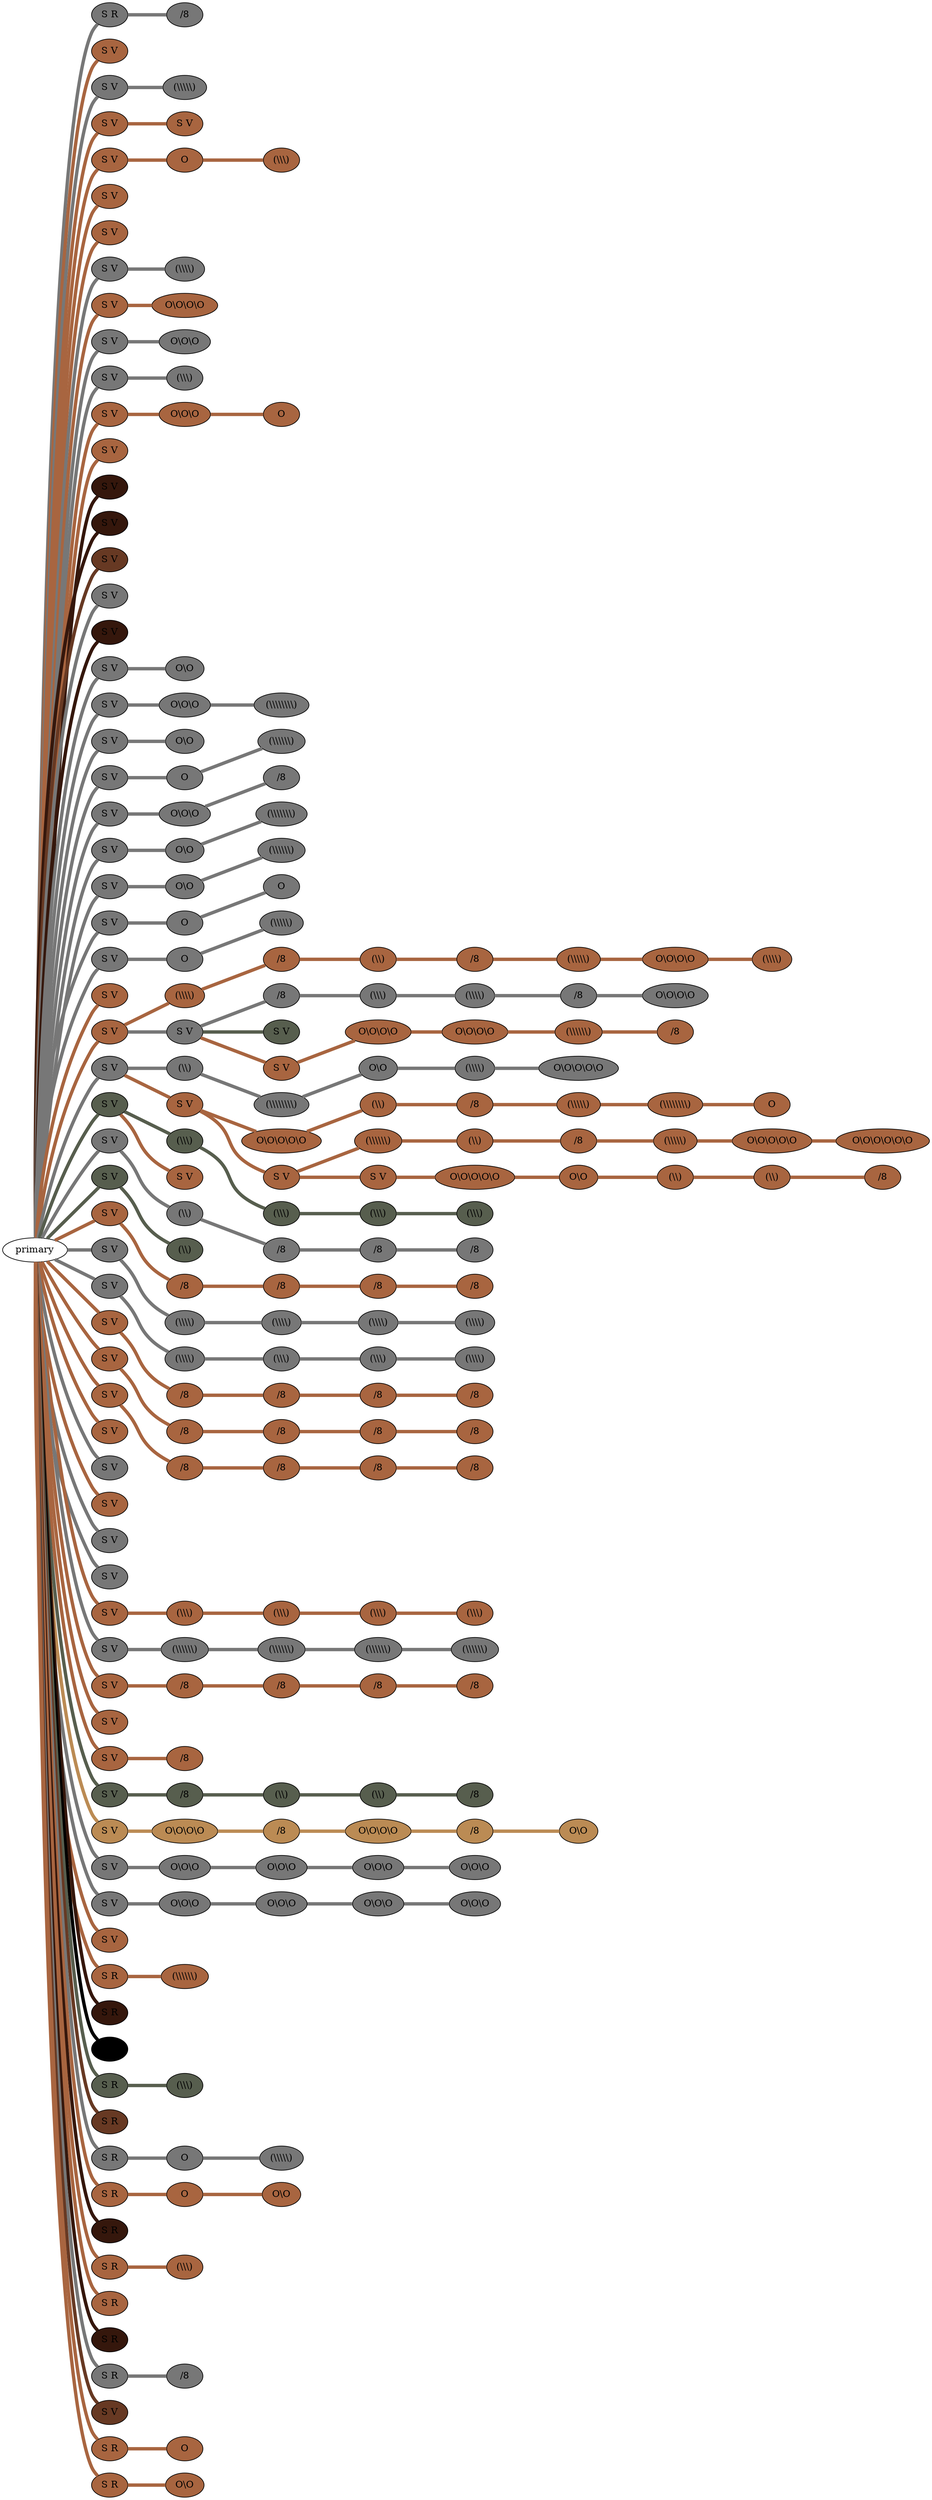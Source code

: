 graph {
 graph [rankdir=LR]
"1" [qtype="pendant_node", pendant_colors="#777777", pendant_ply="S", pendant_attach="R", pendant_length="35", label="S R", style=filled, fillcolor="#777777"]
"primary" -- "1" [qtype="pendant_link",penwidth=5,color="#777777"]
"1:0" [qtype="knot_node", knot_value="1", knot_type="E", knot_position="14.5", knot_spin="S", label="/8", style=filled, fillcolor="#777777"]
"1" -- "1:0" [qtype="knot_link",penwidth=5,color="#777777"]
"2" [qtype="pendant_node", pendant_colors="#A86540", pendant_ply="S", pendant_attach="V", pendant_length="5", label="S V", style=filled, fillcolor="#A86540"]
"primary" -- "2" [qtype="pendant_link",penwidth=5,color="#A86540"]
"3" [qtype="pendant_node", pendant_colors="#777777", pendant_ply="S", pendant_attach="V", pendant_length="34", label="S V", style=filled, fillcolor="#777777"]
"primary" -- "3" [qtype="pendant_link",penwidth=5,color="#777777"]
"3:0" [qtype="knot_node", knot_value="5", knot_type="L", knot_position="16.0", knot_spin="Z", label="(\\\\\\\\\\)", style=filled, fillcolor="#777777"]
"3" -- "3:0" [qtype="knot_link",penwidth=5,color="#777777"]
"4" [qtype="pendant_node", pendant_colors="#A86540", pendant_ply="S", pendant_attach="V", pendant_length="5", label="S V", style=filled, fillcolor="#A86540"]
"primary" -- "4" [qtype="pendant_link",penwidth=5,color="#A86540"]
"4s1" [qtype="pendant_node", pendant_colors="#A86540", pendant_ply="S", pendant_attach="V", pendant_length="6", label="S V", style=filled, fillcolor="#A86540"]
"4" -- "4s1" [qtype="pendant_link",penwidth=5,color="#A86540"]
"5" [qtype="pendant_node", pendant_colors="#A86540", pendant_ply="S", pendant_attach="V", pendant_length="37", label="S V", style=filled, fillcolor="#A86540"]
"primary" -- "5" [qtype="pendant_link",penwidth=5,color="#A86540"]
"5:0" [qtype="knot_node", knot_value="1", knot_type="S", knot_position="6.0", knot_spin="Z", label="O", style=filled, fillcolor="#A86540"]
"5" -- "5:0" [qtype="knot_link",penwidth=5,color="#A86540"]
"5:1" [qtype="knot_node", knot_value="3", knot_type="L", knot_position="15.0", knot_spin="Z", label="(\\\\\\)", style=filled, fillcolor="#A86540"]
"5:0" -- "5:1" [qtype="knot_link",penwidth=5,color="#A86540"]
"6" [qtype="pendant_node", pendant_colors="#A86540", pendant_ply="S", pendant_attach="V", pendant_length="2", label="S V", style=filled, fillcolor="#A86540"]
"primary" -- "6" [qtype="pendant_link",penwidth=5,color="#A86540"]
"7" [qtype="pendant_node", pendant_colors="#A86540", pendant_ply="S", pendant_attach="V", pendant_length="14", label="S V", style=filled, fillcolor="#A86540"]
"primary" -- "7" [qtype="pendant_link",penwidth=5,color="#A86540"]
"8" [qtype="pendant_node", pendant_colors="#777777", pendant_ply="S", pendant_attach="V", pendant_length="27", label="S V", style=filled, fillcolor="#777777"]
"primary" -- "8" [qtype="pendant_link",penwidth=5,color="#777777"]
"8:0" [qtype="knot_node", knot_value="4", knot_type="L", knot_position="14.5", knot_spin="Z", label="(\\\\\\\\)", style=filled, fillcolor="#777777"]
"8" -- "8:0" [qtype="knot_link",penwidth=5,color="#777777"]
"9" [qtype="pendant_node", pendant_colors="#A86540", pendant_ply="S", pendant_attach="V", pendant_length="25", label="S V", style=filled, fillcolor="#A86540"]
"primary" -- "9" [qtype="pendant_link",penwidth=5,color="#A86540"]
"9:0" [qtype="knot_node", knot_value="4", knot_type="S", knot_position="6.0", knot_spin="Z", label="O\\O\\O\\O", style=filled, fillcolor="#A86540"]
"9" -- "9:0" [qtype="knot_link",penwidth=5,color="#A86540"]
"10" [qtype="pendant_node", pendant_colors="#777777", pendant_ply="S", pendant_attach="V", pendant_length="27", label="S V", style=filled, fillcolor="#777777"]
"primary" -- "10" [qtype="pendant_link",penwidth=5,color="#777777"]
"10:0" [qtype="knot_node", knot_value="3", knot_type="S", knot_position="5.0", knot_spin="Z", label="O\\O\\O", style=filled, fillcolor="#777777"]
"10" -- "10:0" [qtype="knot_link",penwidth=5,color="#777777"]
"11" [qtype="pendant_node", pendant_colors="#777777", pendant_ply="S", pendant_attach="V", pendant_length="21", label="S V", style=filled, fillcolor="#777777"]
"primary" -- "11" [qtype="pendant_link",penwidth=5,color="#777777"]
"11:0" [qtype="knot_node", knot_value="3", knot_type="L", knot_position="14.0", knot_spin="Z", label="(\\\\\\)", style=filled, fillcolor="#777777"]
"11" -- "11:0" [qtype="knot_link",penwidth=5,color="#777777"]
"12" [qtype="pendant_node", pendant_colors="#A86540", pendant_ply="S", pendant_attach="V", pendant_length="20", label="S V", style=filled, fillcolor="#A86540"]
"primary" -- "12" [qtype="pendant_link",penwidth=5,color="#A86540"]
"12:0" [qtype="knot_node", knot_value="3", knot_type="S", knot_position="1.5", knot_spin="Z", label="O\\O\\O", style=filled, fillcolor="#A86540"]
"12" -- "12:0" [qtype="knot_link",penwidth=5,color="#A86540"]
"12:1" [qtype="knot_node", knot_value="1", knot_type="S", knot_position="5.5", knot_spin="Z", label="O", style=filled, fillcolor="#A86540"]
"12:0" -- "12:1" [qtype="knot_link",penwidth=5,color="#A86540"]
"13" [qtype="pendant_node", pendant_colors="#A86540", pendant_ply="S", pendant_attach="V", pendant_length="4", label="S V", style=filled, fillcolor="#A86540"]
"primary" -- "13" [qtype="pendant_link",penwidth=5,color="#A86540"]
"14" [qtype="pendant_node", pendant_colors="#35170C", pendant_ply="S", pendant_attach="V", pendant_length="0", label="S V", style=filled, fillcolor="#35170C"]
"primary" -- "14" [qtype="pendant_link",penwidth=5,color="#35170C"]
"15" [qtype="pendant_node", pendant_colors="#35170C", pendant_ply="S", pendant_attach="V", pendant_length="0", label="S V", style=filled, fillcolor="#35170C"]
"primary" -- "15" [qtype="pendant_link",penwidth=5,color="#35170C"]
"16" [qtype="pendant_node", pendant_colors="#673923", pendant_ply="S", pendant_attach="V", pendant_length="0", label="S V", style=filled, fillcolor="#673923"]
"primary" -- "16" [qtype="pendant_link",penwidth=5,color="#673923"]
"17" [qtype="pendant_node", pendant_colors="#777777", pendant_ply="S", pendant_attach="V", pendant_length="19", label="S V", style=filled, fillcolor="#777777"]
"primary" -- "17" [qtype="pendant_link",penwidth=5,color="#777777"]
"18" [qtype="pendant_node", pendant_colors="#35170C", pendant_ply="S", pendant_attach="V", pendant_length="0", label="S V", style=filled, fillcolor="#35170C"]
"primary" -- "18" [qtype="pendant_link",penwidth=5,color="#35170C"]
"19" [qtype="pendant_node", pendant_colors="#777777", pendant_ply="S", pendant_attach="V", pendant_length="15", label="S V", style=filled, fillcolor="#777777"]
"primary" -- "19" [qtype="pendant_link",penwidth=5,color="#777777"]
"19:0" [qtype="knot_node", knot_value="2", knot_type="S", knot_position="5.0", knot_spin="Z", label="O\\O", style=filled, fillcolor="#777777"]
"19" -- "19:0" [qtype="knot_link",penwidth=5,color="#777777"]
"20" [qtype="pendant_node", pendant_colors="#777777", pendant_ply="S", pendant_attach="V", pendant_length="34", label="S V", style=filled, fillcolor="#777777"]
"primary" -- "20" [qtype="pendant_link",penwidth=5,color="#777777"]
"20:0" [qtype="knot_node", knot_value="3", knot_type="S", knot_position="10.5", knot_spin="Z", label="O\\O\\O", style=filled, fillcolor="#777777"]
"20" -- "20:0" [qtype="knot_link",penwidth=5,color="#777777"]
"20:1" [qtype="knot_node", knot_value="8", knot_type="L", knot_position="24.5", knot_spin="Z", label="(\\\\\\\\\\\\\\\\)", style=filled, fillcolor="#777777"]
"20:0" -- "20:1" [qtype="knot_link",penwidth=5,color="#777777"]
"21" [qtype="pendant_node", pendant_colors="#777777", pendant_ply="S", pendant_attach="V", pendant_length="39", label="S V", style=filled, fillcolor="#777777"]
"primary" -- "21" [qtype="pendant_link",penwidth=5,color="#777777"]
"21:0" [qtype="knot_node", knot_value="2", knot_type="S", knot_position="11.0", knot_spin="Z", label="O\\O", style=filled, fillcolor="#777777"]
"21" -- "21:0" [qtype="knot_link",penwidth=5,color="#777777"]
"22" [qtype="pendant_node", pendant_colors="#777777", pendant_ply="S", pendant_attach="V", pendant_length="40", label="S V", style=filled, fillcolor="#777777"]
"primary" -- "22" [qtype="pendant_link",penwidth=5,color="#777777"]
"22:0" [qtype="knot_node", knot_value="1", knot_type="S", knot_position="11.0", knot_spin="Z", label="O", style=filled, fillcolor="#777777"]
"22" -- "22:0" [qtype="knot_link",penwidth=5,color="#777777"]
"22:1" [qtype="knot_node", knot_value="6", knot_type="L", knot_position="24.0", knot_spin="Z", label="(\\\\\\\\\\\\)", style=filled, fillcolor="#777777"]
"22:0" -- "22:1" [qtype="knot_link",penwidth=5,color="#777777"]
"23" [qtype="pendant_node", pendant_colors="#777777", pendant_ply="S", pendant_attach="V", pendant_length="37", label="S V", style=filled, fillcolor="#777777"]
"primary" -- "23" [qtype="pendant_link",penwidth=5,color="#777777"]
"23:0" [qtype="knot_node", knot_value="3", knot_type="S", knot_position="10.5", knot_spin="Z", label="O\\O\\O", style=filled, fillcolor="#777777"]
"23" -- "23:0" [qtype="knot_link",penwidth=5,color="#777777"]
"23:1" [qtype="knot_node", knot_value="1", knot_type="E", knot_position="22.0", knot_spin="S", label="/8", style=filled, fillcolor="#777777"]
"23:0" -- "23:1" [qtype="knot_link",penwidth=5,color="#777777"]
"24" [qtype="pendant_node", pendant_colors="#777777", pendant_ply="S", pendant_attach="V", pendant_length="29", label="S V", style=filled, fillcolor="#777777"]
"primary" -- "24" [qtype="pendant_link",penwidth=5,color="#777777"]
"24:0" [qtype="knot_node", knot_value="2", knot_type="S", knot_position="10.0", knot_spin="Z", label="O\\O", style=filled, fillcolor="#777777"]
"24" -- "24:0" [qtype="knot_link",penwidth=5,color="#777777"]
"24:1" [qtype="knot_node", knot_value="7", knot_type="L", knot_position="21.0", knot_spin="Z", label="(\\\\\\\\\\\\\\)", style=filled, fillcolor="#777777"]
"24:0" -- "24:1" [qtype="knot_link",penwidth=5,color="#777777"]
"25" [qtype="pendant_node", pendant_colors="#777777", pendant_ply="S", pendant_attach="V", pendant_length="37", label="S V", style=filled, fillcolor="#777777"]
"primary" -- "25" [qtype="pendant_link",penwidth=5,color="#777777"]
"25:0" [qtype="knot_node", knot_value="2", knot_type="S", knot_position="9.5", knot_spin="Z", label="O\\O", style=filled, fillcolor="#777777"]
"25" -- "25:0" [qtype="knot_link",penwidth=5,color="#777777"]
"25:1" [qtype="knot_node", knot_value="6", knot_type="L", knot_position="20.5", knot_spin="Z", label="(\\\\\\\\\\\\)", style=filled, fillcolor="#777777"]
"25:0" -- "25:1" [qtype="knot_link",penwidth=5,color="#777777"]
"26" [qtype="pendant_node", pendant_colors="#777777", pendant_ply="S", pendant_attach="V", pendant_length="40", label="S V", style=filled, fillcolor="#777777"]
"primary" -- "26" [qtype="pendant_link",penwidth=5,color="#777777"]
"26:0" [qtype="knot_node", knot_value="1", knot_type="S", knot_position="10.5", knot_spin="Z", label="O", style=filled, fillcolor="#777777"]
"26" -- "26:0" [qtype="knot_link",penwidth=5,color="#777777"]
"26:1" [qtype="knot_node", knot_value="1", knot_type="S", knot_position="21.0", knot_spin="Z", label="O", style=filled, fillcolor="#777777"]
"26:0" -- "26:1" [qtype="knot_link",penwidth=5,color="#777777"]
"27" [qtype="pendant_node", pendant_colors="#777777", pendant_ply="S", pendant_attach="V", pendant_length="38", label="S V", style=filled, fillcolor="#777777"]
"primary" -- "27" [qtype="pendant_link",penwidth=5,color="#777777"]
"27:0" [qtype="knot_node", knot_value="1", knot_type="S", knot_position="10.0", knot_spin="Z", label="O", style=filled, fillcolor="#777777"]
"27" -- "27:0" [qtype="knot_link",penwidth=5,color="#777777"]
"27:1" [qtype="knot_node", knot_value="5", knot_type="L", knot_position="21.5", knot_spin="Z", label="(\\\\\\\\\\)", style=filled, fillcolor="#777777"]
"27:0" -- "27:1" [qtype="knot_link",penwidth=5,color="#777777"]
"28" [qtype="pendant_node", pendant_colors="#A86540", pendant_ply="S", pendant_attach="V", pendant_length="0", label="S V", style=filled, fillcolor="#A86540"]
"primary" -- "28" [qtype="pendant_link",penwidth=5,color="#A86540"]
"29" [qtype="pendant_node", pendant_colors="#A86540", pendant_ply="S", pendant_attach="V", pendant_length="17", label="S V", style=filled, fillcolor="#A86540"]
"primary" -- "29" [qtype="pendant_link",penwidth=5,color="#A86540"]
"29:0" [qtype="knot_node", knot_value="4", knot_type="L", knot_position="3.5", knot_spin="Z", label="(\\\\\\\\)", style=filled, fillcolor="#A86540"]
"29" -- "29:0" [qtype="knot_link",penwidth=5,color="#A86540"]
"29:1" [qtype="knot_node", knot_value="2", knot_type="E", knot_position="5.0", knot_spin="S", label="/8", style=filled, fillcolor="#A86540"]
"29:0" -- "29:1" [qtype="knot_link",penwidth=5,color="#A86540"]
"29:2" [qtype="knot_node", knot_value="2", knot_type="L", knot_position="6.0", knot_spin="Z", label="(\\\\)", style=filled, fillcolor="#A86540"]
"29:1" -- "29:2" [qtype="knot_link",penwidth=5,color="#A86540"]
"29:3" [qtype="knot_node", knot_value="1", knot_type="E", knot_position="7.0", knot_spin="S", label="/8", style=filled, fillcolor="#A86540"]
"29:2" -- "29:3" [qtype="knot_link",penwidth=5,color="#A86540"]
"29:4" [qtype="knot_node", knot_value="5", knot_type="L", knot_position="8.0", knot_spin="Z", label="(\\\\\\\\\\)", style=filled, fillcolor="#A86540"]
"29:3" -- "29:4" [qtype="knot_link",penwidth=5,color="#A86540"]
"29:5" [qtype="knot_node", knot_value="4", knot_type="S", knot_position="12.0", knot_spin="Z", label="O\\O\\O\\O", style=filled, fillcolor="#A86540"]
"29:4" -- "29:5" [qtype="knot_link",penwidth=5,color="#A86540"]
"29:6" [qtype="knot_node", knot_value="4", knot_type="L", knot_position="15.0", knot_spin="Z", label="(\\\\\\\\)", style=filled, fillcolor="#A86540"]
"29:5" -- "29:6" [qtype="knot_link",penwidth=5,color="#A86540"]
"29s1" [qtype="pendant_node", pendant_colors="#777777", pendant_ply="S", pendant_attach="V", pendant_length="18", label="S V", style=filled, fillcolor="#777777"]
"29" -- "29s1" [qtype="pendant_link",penwidth=5,color="#777777"]
"29s1:0" [qtype="knot_node", knot_value="3", knot_type="E", knot_position="1.0", knot_spin="S", label="/8", style=filled, fillcolor="#777777"]
"29s1" -- "29s1:0" [qtype="knot_link",penwidth=5,color="#777777"]
"29s1:1" [qtype="knot_node", knot_value="3", knot_type="L", knot_position="4.0", knot_spin="Z", label="(\\\\\\)", style=filled, fillcolor="#777777"]
"29s1:0" -- "29s1:1" [qtype="knot_link",penwidth=5,color="#777777"]
"29s1:2" [qtype="knot_node", knot_value="4", knot_type="L", knot_position="8.0", knot_spin="Z", label="(\\\\\\\\)", style=filled, fillcolor="#777777"]
"29s1:1" -- "29s1:2" [qtype="knot_link",penwidth=5,color="#777777"]
"29s1:3" [qtype="knot_node", knot_value="3", knot_type="E", knot_position="12.0", knot_spin="S", label="/8", style=filled, fillcolor="#777777"]
"29s1:2" -- "29s1:3" [qtype="knot_link",penwidth=5,color="#777777"]
"29s1:4" [qtype="knot_node", knot_value="4", knot_type="S", knot_position="14.5", knot_spin="Z", label="O\\O\\O\\O", style=filled, fillcolor="#777777"]
"29s1:3" -- "29s1:4" [qtype="knot_link",penwidth=5,color="#777777"]
"29s1s1" [qtype="pendant_node", pendant_colors="#575E4E", pendant_ply="S", pendant_attach="V", pendant_length="6", label="S V", style=filled, fillcolor="#575E4E"]
"29s1" -- "29s1s1" [qtype="pendant_link",penwidth=5,color="#575E4E"]
"29s1s2" [qtype="pendant_node", pendant_colors="#A86540", pendant_ply="S", pendant_attach="V", pendant_length="13", label="S V", style=filled, fillcolor="#A86540"]
"29s1" -- "29s1s2" [qtype="pendant_link",penwidth=5,color="#A86540"]
"29s1s2:0" [qtype="knot_node", knot_value="4", knot_type="S", knot_position="0.5", knot_spin="Z", label="O\\O\\O\\O", style=filled, fillcolor="#A86540"]
"29s1s2" -- "29s1s2:0" [qtype="knot_link",penwidth=5,color="#A86540"]
"29s1s2:1" [qtype="knot_node", knot_value="4", knot_type="S", knot_position="4.0", knot_spin="Z", label="O\\O\\O\\O", style=filled, fillcolor="#A86540"]
"29s1s2:0" -- "29s1s2:1" [qtype="knot_link",penwidth=5,color="#A86540"]
"29s1s2:2" [qtype="knot_node", knot_value="6", knot_type="L", knot_position="8.0", knot_spin="Z", label="(\\\\\\\\\\\\)", style=filled, fillcolor="#A86540"]
"29s1s2:1" -- "29s1s2:2" [qtype="knot_link",penwidth=5,color="#A86540"]
"29s1s2:3" [qtype="knot_node", knot_value="3", knot_type="E", knot_position="12.0", knot_spin="S", label="/8", style=filled, fillcolor="#A86540"]
"29s1s2:2" -- "29s1s2:3" [qtype="knot_link",penwidth=5,color="#A86540"]
"30" [qtype="pendant_node", pendant_colors="#777777", pendant_ply="S", pendant_attach="V", pendant_length="24", label="S V", style=filled, fillcolor="#777777"]
"primary" -- "30" [qtype="pendant_link",penwidth=5,color="#777777"]
"30:0" [qtype="knot_node", knot_value="2", knot_type="L", knot_position="3.5", knot_spin="Z", label="(\\\\)", style=filled, fillcolor="#777777"]
"30" -- "30:0" [qtype="knot_link",penwidth=5,color="#777777"]
"30:1" [qtype="knot_node", knot_value="8", knot_type="L", knot_position="6.0", knot_spin="Z", label="(\\\\\\\\\\\\\\\\)", style=filled, fillcolor="#777777"]
"30:0" -- "30:1" [qtype="knot_link",penwidth=5,color="#777777"]
"30:2" [qtype="knot_node", knot_value="2", knot_type="S", knot_position="9.0", knot_spin="Z", label="O\\O", style=filled, fillcolor="#777777"]
"30:1" -- "30:2" [qtype="knot_link",penwidth=5,color="#777777"]
"30:3" [qtype="knot_node", knot_value="4", knot_type="L", knot_position="12.0", knot_spin="Z", label="(\\\\\\\\)", style=filled, fillcolor="#777777"]
"30:2" -- "30:3" [qtype="knot_link",penwidth=5,color="#777777"]
"30:4" [qtype="knot_node", knot_value="5", knot_type="S", knot_position="15.5", knot_spin="Z", label="O\\O\\O\\O\\O", style=filled, fillcolor="#777777"]
"30:3" -- "30:4" [qtype="knot_link",penwidth=5,color="#777777"]
"30s1" [qtype="pendant_node", pendant_colors="#A86540", pendant_ply="S", pendant_attach="V", pendant_length="19", label="S V", style=filled, fillcolor="#A86540"]
"30" -- "30s1" [qtype="pendant_link",penwidth=5,color="#A86540"]
"30s1:0" [qtype="knot_node", knot_value="5", knot_type="S", knot_position="1.0", knot_spin="Z", label="O\\O\\O\\O\\O", style=filled, fillcolor="#A86540"]
"30s1" -- "30s1:0" [qtype="knot_link",penwidth=5,color="#A86540"]
"30s1:1" [qtype="knot_node", knot_value="2", knot_type="L", knot_position="4.0", knot_spin="Z", label="(\\\\)", style=filled, fillcolor="#A86540"]
"30s1:0" -- "30s1:1" [qtype="knot_link",penwidth=5,color="#A86540"]
"30s1:2" [qtype="knot_node", knot_value="2", knot_type="E", knot_position="7.0", knot_spin="S", label="/8", style=filled, fillcolor="#A86540"]
"30s1:1" -- "30s1:2" [qtype="knot_link",penwidth=5,color="#A86540"]
"30s1:3" [qtype="knot_node", knot_value="5", knot_type="L", knot_position="10.0", knot_spin="Z", label="(\\\\\\\\\\)", style=filled, fillcolor="#A86540"]
"30s1:2" -- "30s1:3" [qtype="knot_link",penwidth=5,color="#A86540"]
"30s1:4" [qtype="knot_node", knot_value="8", knot_type="L", knot_position="12.0", knot_spin="Z", label="(\\\\\\\\\\\\\\\\)", style=filled, fillcolor="#A86540"]
"30s1:3" -- "30s1:4" [qtype="knot_link",penwidth=5,color="#A86540"]
"30s1:5" [qtype="knot_node", knot_value="1", knot_type="S", knot_position="14.0", knot_spin="Z", label="O", style=filled, fillcolor="#A86540"]
"30s1:4" -- "30s1:5" [qtype="knot_link",penwidth=5,color="#A86540"]
"30s1s1" [qtype="pendant_node", pendant_colors="#A86540", pendant_ply="S", pendant_attach="V", pendant_length="17", label="S V", style=filled, fillcolor="#A86540"]
"30s1" -- "30s1s1" [qtype="pendant_link",penwidth=5,color="#A86540"]
"30s1s1:0" [qtype="knot_node", knot_value="6", knot_type="L", knot_position="1.0", knot_spin="Z", label="(\\\\\\\\\\\\)", style=filled, fillcolor="#A86540"]
"30s1s1" -- "30s1s1:0" [qtype="knot_link",penwidth=5,color="#A86540"]
"30s1s1:1" [qtype="knot_node", knot_value="2", knot_type="L", knot_position="4.0", knot_spin="Z", label="(\\\\)", style=filled, fillcolor="#A86540"]
"30s1s1:0" -- "30s1s1:1" [qtype="knot_link",penwidth=5,color="#A86540"]
"30s1s1:2" [qtype="knot_node", knot_value="1", knot_type="E", knot_position="7.0", knot_spin="S", label="/8", style=filled, fillcolor="#A86540"]
"30s1s1:1" -- "30s1s1:2" [qtype="knot_link",penwidth=5,color="#A86540"]
"30s1s1:3" [qtype="knot_node", knot_value="5", knot_type="L", knot_position="10.0", knot_spin="Z", label="(\\\\\\\\\\)", style=filled, fillcolor="#A86540"]
"30s1s1:2" -- "30s1s1:3" [qtype="knot_link",penwidth=5,color="#A86540"]
"30s1s1:4" [qtype="knot_node", knot_value="5", knot_type="S", knot_position="12.0", knot_spin="Z", label="O\\O\\O\\O\\O", style=filled, fillcolor="#A86540"]
"30s1s1:3" -- "30s1s1:4" [qtype="knot_link",penwidth=5,color="#A86540"]
"30s1s1:5" [qtype="knot_node", knot_value="6", knot_type="S", knot_position="15.5", knot_spin="Z", label="O\\O\\O\\O\\O\\O", style=filled, fillcolor="#A86540"]
"30s1s1:4" -- "30s1s1:5" [qtype="knot_link",penwidth=5,color="#A86540"]
"30s1s1s1" [qtype="pendant_node", pendant_colors="#A86540", pendant_ply="S", pendant_attach="V", pendant_length="27", label="S V", style=filled, fillcolor="#A86540"]
"30s1s1" -- "30s1s1s1" [qtype="pendant_link",penwidth=5,color="#A86540"]
"30s1s1s1:0" [qtype="knot_node", knot_value="5", knot_type="S", knot_position="1.0", knot_spin="Z", label="O\\O\\O\\O\\O", style=filled, fillcolor="#A86540"]
"30s1s1s1" -- "30s1s1s1:0" [qtype="knot_link",penwidth=5,color="#A86540"]
"30s1s1s1:1" [qtype="knot_node", knot_value="2", knot_type="S", knot_position="3.0", knot_spin="Z", label="O\\O", style=filled, fillcolor="#A86540"]
"30s1s1s1:0" -- "30s1s1s1:1" [qtype="knot_link",penwidth=5,color="#A86540"]
"30s1s1s1:2" [qtype="knot_node", knot_value="2", knot_type="L", knot_position="5.0", knot_spin="Z", label="(\\\\)", style=filled, fillcolor="#A86540"]
"30s1s1s1:1" -- "30s1s1s1:2" [qtype="knot_link",penwidth=5,color="#A86540"]
"30s1s1s1:3" [qtype="knot_node", knot_value="2", knot_type="L", knot_position="7.0", knot_spin="Z", label="(\\\\)", style=filled, fillcolor="#A86540"]
"30s1s1s1:2" -- "30s1s1s1:3" [qtype="knot_link",penwidth=5,color="#A86540"]
"30s1s1s1:4" [qtype="knot_node", knot_value="1", knot_type="E", knot_position="10.0", knot_spin="S", label="/8", style=filled, fillcolor="#A86540"]
"30s1s1s1:3" -- "30s1s1s1:4" [qtype="knot_link",penwidth=5,color="#A86540"]
"31" [qtype="pendant_node", pendant_colors="#575E4E,#777777", pendant_ply="S", pendant_attach="V", pendant_length="24", label="S V", style=filled, fillcolor="#575E4E"]
"primary" -- "31" [qtype="pendant_link",penwidth=5,color="#575E4E"]
"31:0" [qtype="knot_node", knot_value="3", knot_type="L", knot_position="2.0", knot_spin="Z", label="(\\\\\\)", style=filled, fillcolor="#575E4E"]
"31" -- "31:0" [qtype="knot_link",penwidth=5,color="#575E4E"]
"31:1" [qtype="knot_node", knot_value="3", knot_type="L", knot_position="5.0", knot_spin="Z", label="(\\\\\\)", style=filled, fillcolor="#575E4E"]
"31:0" -- "31:1" [qtype="knot_link",penwidth=5,color="#575E4E"]
"31:2" [qtype="knot_node", knot_value="3", knot_type="L", knot_position="7.5", knot_spin="Z", label="(\\\\\\)", style=filled, fillcolor="#575E4E"]
"31:1" -- "31:2" [qtype="knot_link",penwidth=5,color="#575E4E"]
"31:3" [qtype="knot_node", knot_value="3", knot_type="L", knot_position="9.0", knot_spin="Z", label="(\\\\\\)", style=filled, fillcolor="#575E4E"]
"31:2" -- "31:3" [qtype="knot_link",penwidth=5,color="#575E4E"]
"31s1" [qtype="pendant_node", pendant_colors="#A86540", pendant_ply="S", pendant_attach="V", pendant_length="2", label="S V", style=filled, fillcolor="#A86540"]
"31" -- "31s1" [qtype="pendant_link",penwidth=5,color="#A86540"]
"32" [qtype="pendant_node", pendant_colors="#777777", pendant_ply="S", pendant_attach="V", pendant_length="29", label="S V", style=filled, fillcolor="#777777"]
"primary" -- "32" [qtype="pendant_link",penwidth=5,color="#777777"]
"32:0" [qtype="knot_node", knot_value="2", knot_type="L", knot_position="2.5", knot_spin="Z", label="(\\\\)", style=filled, fillcolor="#777777"]
"32" -- "32:0" [qtype="knot_link",penwidth=5,color="#777777"]
"32:1" [qtype="knot_node", knot_value="1", knot_type="E", knot_position="4.0", knot_spin="S", label="/8", style=filled, fillcolor="#777777"]
"32:0" -- "32:1" [qtype="knot_link",penwidth=5,color="#777777"]
"32:2" [qtype="knot_node", knot_value="1", knot_type="E", knot_position="5.5", knot_spin="S", label="/8", style=filled, fillcolor="#777777"]
"32:1" -- "32:2" [qtype="knot_link",penwidth=5,color="#777777"]
"32:3" [qtype="knot_node", knot_value="1", knot_type="E", knot_position="7.0", knot_spin="S", label="/8", style=filled, fillcolor="#777777"]
"32:2" -- "32:3" [qtype="knot_link",penwidth=5,color="#777777"]
"33" [qtype="pendant_node", pendant_colors="#575E4E,#777777", pendant_ply="S", pendant_attach="V", pendant_length="4", label="S V", style=filled, fillcolor="#575E4E"]
"primary" -- "33" [qtype="pendant_link",penwidth=5,color="#575E4E"]
"33:0" [qtype="knot_node", knot_value="2", knot_type="L", knot_position="2.5", knot_spin="Z", label="(\\\\)", style=filled, fillcolor="#575E4E"]
"33" -- "33:0" [qtype="knot_link",penwidth=5,color="#575E4E"]
"34" [qtype="pendant_node", pendant_colors="#A86540", pendant_ply="S", pendant_attach="V", pendant_length="35", label="S V", style=filled, fillcolor="#A86540"]
"primary" -- "34" [qtype="pendant_link",penwidth=5,color="#A86540"]
"34:0" [qtype="knot_node", knot_value="1", knot_type="E", knot_position="2.5", knot_spin="S", label="/8", style=filled, fillcolor="#A86540"]
"34" -- "34:0" [qtype="knot_link",penwidth=5,color="#A86540"]
"34:1" [qtype="knot_node", knot_value="1", knot_type="E", knot_position="4.0", knot_spin="S", label="/8", style=filled, fillcolor="#A86540"]
"34:0" -- "34:1" [qtype="knot_link",penwidth=5,color="#A86540"]
"34:2" [qtype="knot_node", knot_value="1", knot_type="E", knot_position="5.5", knot_spin="S", label="/8", style=filled, fillcolor="#A86540"]
"34:1" -- "34:2" [qtype="knot_link",penwidth=5,color="#A86540"]
"34:3" [qtype="knot_node", knot_value="1", knot_type="E", knot_position="7.0", knot_spin="S", label="/8", style=filled, fillcolor="#A86540"]
"34:2" -- "34:3" [qtype="knot_link",penwidth=5,color="#A86540"]
"35" [qtype="pendant_node", pendant_colors="#777777", pendant_ply="S", pendant_attach="V", pendant_length="21", label="S V", style=filled, fillcolor="#777777"]
"primary" -- "35" [qtype="pendant_link",penwidth=5,color="#777777"]
"35:0" [qtype="knot_node", knot_value="4", knot_type="L", knot_position="3.0", knot_spin="Z", label="(\\\\\\\\)", style=filled, fillcolor="#777777"]
"35" -- "35:0" [qtype="knot_link",penwidth=5,color="#777777"]
"35:1" [qtype="knot_node", knot_value="4", knot_type="L", knot_position="5.0", knot_spin="Z", label="(\\\\\\\\)", style=filled, fillcolor="#777777"]
"35:0" -- "35:1" [qtype="knot_link",penwidth=5,color="#777777"]
"35:2" [qtype="knot_node", knot_value="4", knot_type="L", knot_position="6.5", knot_spin="Z", label="(\\\\\\\\)", style=filled, fillcolor="#777777"]
"35:1" -- "35:2" [qtype="knot_link",penwidth=5,color="#777777"]
"35:3" [qtype="knot_node", knot_value="4", knot_type="L", knot_position="7.5", knot_spin="Z", label="(\\\\\\\\)", style=filled, fillcolor="#777777"]
"35:2" -- "35:3" [qtype="knot_link",penwidth=5,color="#777777"]
"36" [qtype="pendant_node", pendant_colors="#777777", pendant_ply="S", pendant_attach="V", pendant_length="29", label="S V", style=filled, fillcolor="#777777"]
"primary" -- "36" [qtype="pendant_link",penwidth=5,color="#777777"]
"36:0" [qtype="knot_node", knot_value="4", knot_type="L", knot_position="2.5", knot_spin="Z", label="(\\\\\\\\)", style=filled, fillcolor="#777777"]
"36" -- "36:0" [qtype="knot_link",penwidth=5,color="#777777"]
"36:1" [qtype="knot_node", knot_value="3", knot_type="L", knot_position="4.5", knot_spin="Z", label="(\\\\\\)", style=filled, fillcolor="#777777"]
"36:0" -- "36:1" [qtype="knot_link",penwidth=5,color="#777777"]
"36:2" [qtype="knot_node", knot_value="3", knot_type="L", knot_position="7.0", knot_spin="Z", label="(\\\\\\)", style=filled, fillcolor="#777777"]
"36:1" -- "36:2" [qtype="knot_link",penwidth=5,color="#777777"]
"36:3" [qtype="knot_node", knot_value="4", knot_type="L", knot_position="9.0", knot_spin="Z", label="(\\\\\\\\)", style=filled, fillcolor="#777777"]
"36:2" -- "36:3" [qtype="knot_link",penwidth=5,color="#777777"]
"37" [qtype="pendant_node", pendant_colors="#A86540", pendant_ply="S", pendant_attach="V", pendant_length="32", label="S V", style=filled, fillcolor="#A86540"]
"primary" -- "37" [qtype="pendant_link",penwidth=5,color="#A86540"]
"37:0" [qtype="knot_node", knot_value="1", knot_type="E", knot_position="2.0", knot_spin="S", label="/8", style=filled, fillcolor="#A86540"]
"37" -- "37:0" [qtype="knot_link",penwidth=5,color="#A86540"]
"37:1" [qtype="knot_node", knot_value="1", knot_type="E", knot_position="3.5", knot_spin="S", label="/8", style=filled, fillcolor="#A86540"]
"37:0" -- "37:1" [qtype="knot_link",penwidth=5,color="#A86540"]
"37:2" [qtype="knot_node", knot_value="1", knot_type="E", knot_position="5.0", knot_spin="S", label="/8", style=filled, fillcolor="#A86540"]
"37:1" -- "37:2" [qtype="knot_link",penwidth=5,color="#A86540"]
"37:3" [qtype="knot_node", knot_value="1", knot_type="E", knot_position="7.0", knot_spin="S", label="/8", style=filled, fillcolor="#A86540"]
"37:2" -- "37:3" [qtype="knot_link",penwidth=5,color="#A86540"]
"38" [qtype="pendant_node", pendant_colors="#A86540", pendant_ply="S", pendant_attach="V", pendant_length="26", label="S V", style=filled, fillcolor="#A86540"]
"primary" -- "38" [qtype="pendant_link",penwidth=5,color="#A86540"]
"38:0" [qtype="knot_node", knot_value="1", knot_type="E", knot_position="1.0", knot_spin="S", label="/8", style=filled, fillcolor="#A86540"]
"38" -- "38:0" [qtype="knot_link",penwidth=5,color="#A86540"]
"38:1" [qtype="knot_node", knot_value="1", knot_type="E", knot_position="3.0", knot_spin="S", label="/8", style=filled, fillcolor="#A86540"]
"38:0" -- "38:1" [qtype="knot_link",penwidth=5,color="#A86540"]
"38:2" [qtype="knot_node", knot_value="1", knot_type="E", knot_position="5.0", knot_spin="S", label="/8", style=filled, fillcolor="#A86540"]
"38:1" -- "38:2" [qtype="knot_link",penwidth=5,color="#A86540"]
"38:3" [qtype="knot_node", knot_value="1", knot_type="E", knot_position="6.5", knot_spin="S", label="/8", style=filled, fillcolor="#A86540"]
"38:2" -- "38:3" [qtype="knot_link",penwidth=5,color="#A86540"]
"39" [qtype="pendant_node", pendant_colors="#A86540", pendant_ply="S", pendant_attach="V", pendant_length="31", label="S V", style=filled, fillcolor="#A86540"]
"primary" -- "39" [qtype="pendant_link",penwidth=5,color="#A86540"]
"39:0" [qtype="knot_node", knot_value="1", knot_type="E", knot_position="1.5", knot_spin="S", label="/8", style=filled, fillcolor="#A86540"]
"39" -- "39:0" [qtype="knot_link",penwidth=5,color="#A86540"]
"39:1" [qtype="knot_node", knot_value="1", knot_type="E", knot_position="2.5", knot_spin="S", label="/8", style=filled, fillcolor="#A86540"]
"39:0" -- "39:1" [qtype="knot_link",penwidth=5,color="#A86540"]
"39:2" [qtype="knot_node", knot_value="1", knot_type="E", knot_position="5.0", knot_spin="S", label="/8", style=filled, fillcolor="#A86540"]
"39:1" -- "39:2" [qtype="knot_link",penwidth=5,color="#A86540"]
"39:3" [qtype="knot_node", knot_value="1", knot_type="E", knot_position="6.5", knot_spin="S", label="/8", style=filled, fillcolor="#A86540"]
"39:2" -- "39:3" [qtype="knot_link",penwidth=5,color="#A86540"]
"40" [qtype="pendant_node", pendant_colors="#A86540", pendant_ply="S", pendant_attach="V", pendant_length="14", label="S V", style=filled, fillcolor="#A86540"]
"primary" -- "40" [qtype="pendant_link",penwidth=5,color="#A86540"]
"41" [qtype="pendant_node", pendant_colors="#777777", pendant_ply="S", pendant_attach="V", pendant_length="44", label="S V", style=filled, fillcolor="#777777"]
"primary" -- "41" [qtype="pendant_link",penwidth=5,color="#777777"]
"42" [qtype="pendant_node", pendant_colors="#A86540,#777777", pendant_ply="S", pendant_attach="V", pendant_length="23", label="S V", style=filled, fillcolor="#A86540"]
"primary" -- "42" [qtype="pendant_link",penwidth=5,color="#A86540"]
"43" [qtype="pendant_node", pendant_colors="#777777", pendant_ply="S", pendant_attach="V", pendant_length="22", label="S V", style=filled, fillcolor="#777777"]
"primary" -- "43" [qtype="pendant_link",penwidth=5,color="#777777"]
"44" [qtype="pendant_node", pendant_colors="#777777", pendant_ply="S", pendant_attach="V", pendant_length="8", label="S V", style=filled, fillcolor="#777777"]
"primary" -- "44" [qtype="pendant_link",penwidth=5,color="#777777"]
"45" [qtype="pendant_node", pendant_colors="#A86540", pendant_ply="S", pendant_attach="V", pendant_length="36", label="S V", style=filled, fillcolor="#A86540"]
"primary" -- "45" [qtype="pendant_link",penwidth=5,color="#A86540"]
"45:0" [qtype="knot_node", knot_value="3", knot_type="L", knot_position="2.5", knot_spin="Z", label="(\\\\\\)", style=filled, fillcolor="#A86540"]
"45" -- "45:0" [qtype="knot_link",penwidth=5,color="#A86540"]
"45:1" [qtype="knot_node", knot_value="3", knot_type="L", knot_position="4.0", knot_spin="Z", label="(\\\\\\)", style=filled, fillcolor="#A86540"]
"45:0" -- "45:1" [qtype="knot_link",penwidth=5,color="#A86540"]
"45:2" [qtype="knot_node", knot_value="3", knot_type="L", knot_position="5.5", knot_spin="Z", label="(\\\\\\)", style=filled, fillcolor="#A86540"]
"45:1" -- "45:2" [qtype="knot_link",penwidth=5,color="#A86540"]
"45:3" [qtype="knot_node", knot_value="3", knot_type="L", knot_position="7.0", knot_spin="Z", label="(\\\\\\)", style=filled, fillcolor="#A86540"]
"45:2" -- "45:3" [qtype="knot_link",penwidth=5,color="#A86540"]
"46" [qtype="pendant_node", pendant_colors="#777777", pendant_ply="S", pendant_attach="V", pendant_length="73", label="S V", style=filled, fillcolor="#777777"]
"primary" -- "46" [qtype="pendant_link",penwidth=5,color="#777777"]
"46:0" [qtype="knot_node", knot_value="6", knot_type="L", knot_position="2.5", knot_spin="Z", label="(\\\\\\\\\\\\)", style=filled, fillcolor="#777777"]
"46" -- "46:0" [qtype="knot_link",penwidth=5,color="#777777"]
"46:1" [qtype="knot_node", knot_value="6", knot_type="L", knot_position="5.0", knot_spin="Z", label="(\\\\\\\\\\\\)", style=filled, fillcolor="#777777"]
"46:0" -- "46:1" [qtype="knot_link",penwidth=5,color="#777777"]
"46:2" [qtype="knot_node", knot_value="6", knot_type="L", knot_position="7.0", knot_spin="Z", label="(\\\\\\\\\\\\)", style=filled, fillcolor="#777777"]
"46:1" -- "46:2" [qtype="knot_link",penwidth=5,color="#777777"]
"46:3" [qtype="knot_node", knot_value="6", knot_type="L", knot_position="10.0", knot_spin="Z", label="(\\\\\\\\\\\\)", style=filled, fillcolor="#777777"]
"46:2" -- "46:3" [qtype="knot_link",penwidth=5,color="#777777"]
"47" [qtype="pendant_node", pendant_colors="#A86540", pendant_ply="S", pendant_attach="V", pendant_length="40", label="S V", style=filled, fillcolor="#A86540"]
"primary" -- "47" [qtype="pendant_link",penwidth=5,color="#A86540"]
"47:0" [qtype="knot_node", knot_value="1", knot_type="E", knot_position="2.0", knot_spin="S", label="/8", style=filled, fillcolor="#A86540"]
"47" -- "47:0" [qtype="knot_link",penwidth=5,color="#A86540"]
"47:1" [qtype="knot_node", knot_value="1", knot_type="E", knot_position="4.0", knot_spin="S", label="/8", style=filled, fillcolor="#A86540"]
"47:0" -- "47:1" [qtype="knot_link",penwidth=5,color="#A86540"]
"47:2" [qtype="knot_node", knot_value="1", knot_type="E", knot_position="6.0", knot_spin="S", label="/8", style=filled, fillcolor="#A86540"]
"47:1" -- "47:2" [qtype="knot_link",penwidth=5,color="#A86540"]
"47:3" [qtype="knot_node", knot_value="1", knot_type="E", knot_position="7.0", knot_spin="S", label="/8", style=filled, fillcolor="#A86540"]
"47:2" -- "47:3" [qtype="knot_link",penwidth=5,color="#A86540"]
"48" [qtype="pendant_node", pendant_colors="#A86540", pendant_ply="S", pendant_attach="V", pendant_length="2", label="S V", style=filled, fillcolor="#A86540"]
"primary" -- "48" [qtype="pendant_link",penwidth=5,color="#A86540"]
"49" [qtype="pendant_node", pendant_colors="#A86540", pendant_ply="S", pendant_attach="V", pendant_length="5", label="S V", style=filled, fillcolor="#A86540"]
"primary" -- "49" [qtype="pendant_link",penwidth=5,color="#A86540"]
"49:0" [qtype="knot_node", knot_value="4", knot_type="E", knot_position="2.0", knot_spin="S", label="/8", style=filled, fillcolor="#A86540"]
"49" -- "49:0" [qtype="knot_link",penwidth=5,color="#A86540"]
"50" [qtype="pendant_node", pendant_colors="#575E4E", pendant_ply="S", pendant_attach="V", pendant_length="47", label="S V", style=filled, fillcolor="#575E4E"]
"primary" -- "50" [qtype="pendant_link",penwidth=5,color="#575E4E"]
"50:0" [qtype="knot_node", knot_value="1", knot_type="E", knot_position="1.5", knot_spin="S", label="/8", style=filled, fillcolor="#575E4E"]
"50" -- "50:0" [qtype="knot_link",penwidth=5,color="#575E4E"]
"50:1" [qtype="knot_node", knot_value="2", knot_type="L", knot_position="4.5", knot_spin="Z", label="(\\\\)", style=filled, fillcolor="#575E4E"]
"50:0" -- "50:1" [qtype="knot_link",penwidth=5,color="#575E4E"]
"50:2" [qtype="knot_node", knot_value="2", knot_type="L", knot_position="6.5", knot_spin="Z", label="(\\\\)", style=filled, fillcolor="#575E4E"]
"50:1" -- "50:2" [qtype="knot_link",penwidth=5,color="#575E4E"]
"50:3" [qtype="knot_node", knot_value="1", knot_type="E", knot_position="8.0", knot_spin="S", label="/8", style=filled, fillcolor="#575E4E"]
"50:2" -- "50:3" [qtype="knot_link",penwidth=5,color="#575E4E"]
"51" [qtype="pendant_node", pendant_colors="#BB8B54", pendant_ply="S", pendant_attach="V", pendant_length="10", label="S V", style=filled, fillcolor="#BB8B54"]
"primary" -- "51" [qtype="pendant_link",penwidth=5,color="#BB8B54"]
"51:0" [qtype="knot_node", knot_value="4", knot_type="S", knot_position="1.5", knot_spin="Z", label="O\\O\\O\\O", style=filled, fillcolor="#BB8B54"]
"51" -- "51:0" [qtype="knot_link",penwidth=5,color="#BB8B54"]
"51:1" [qtype="knot_node", knot_value="1", knot_type="E", knot_position="3.5", knot_spin="S", label="/8", style=filled, fillcolor="#BB8B54"]
"51:0" -- "51:1" [qtype="knot_link",penwidth=5,color="#BB8B54"]
"51:2" [qtype="knot_node", knot_value="4", knot_type="S", knot_position="5.5", knot_spin="Z", label="O\\O\\O\\O", style=filled, fillcolor="#BB8B54"]
"51:1" -- "51:2" [qtype="knot_link",penwidth=5,color="#BB8B54"]
"51:3" [qtype="knot_node", knot_value="1", knot_type="E", knot_position="7.5", knot_spin="S", label="/8", style=filled, fillcolor="#BB8B54"]
"51:2" -- "51:3" [qtype="knot_link",penwidth=5,color="#BB8B54"]
"51:4" [qtype="knot_node", knot_value="2", knot_type="S", knot_position="9.5", knot_spin="Z", label="O\\O", style=filled, fillcolor="#BB8B54"]
"51:3" -- "51:4" [qtype="knot_link",penwidth=5,color="#BB8B54"]
"52" [qtype="pendant_node", pendant_colors="#777777", pendant_ply="S", pendant_attach="V", pendant_length="10", label="S V", style=filled, fillcolor="#777777"]
"primary" -- "52" [qtype="pendant_link",penwidth=5,color="#777777"]
"52:0" [qtype="knot_node", knot_value="3", knot_type="S", knot_position="1.5", knot_spin="Z", label="O\\O\\O", style=filled, fillcolor="#777777"]
"52" -- "52:0" [qtype="knot_link",penwidth=5,color="#777777"]
"52:1" [qtype="knot_node", knot_value="3", knot_type="S", knot_position="3.0", knot_spin="Z", label="O\\O\\O", style=filled, fillcolor="#777777"]
"52:0" -- "52:1" [qtype="knot_link",penwidth=5,color="#777777"]
"52:2" [qtype="knot_node", knot_value="3", knot_type="S", knot_position="5.0", knot_spin="Z", label="O\\O\\O", style=filled, fillcolor="#777777"]
"52:1" -- "52:2" [qtype="knot_link",penwidth=5,color="#777777"]
"52:3" [qtype="knot_node", knot_value="3", knot_type="S", knot_position="7.0", knot_spin="Z", label="O\\O\\O", style=filled, fillcolor="#777777"]
"52:2" -- "52:3" [qtype="knot_link",penwidth=5,color="#777777"]
"53" [qtype="pendant_node", pendant_colors="#777777", pendant_ply="S", pendant_attach="V", pendant_length="21", label="S V", style=filled, fillcolor="#777777"]
"primary" -- "53" [qtype="pendant_link",penwidth=5,color="#777777"]
"53:0" [qtype="knot_node", knot_value="3", knot_type="S", knot_position="2.0", knot_spin="Z", label="O\\O\\O", style=filled, fillcolor="#777777"]
"53" -- "53:0" [qtype="knot_link",penwidth=5,color="#777777"]
"53:1" [qtype="knot_node", knot_value="3", knot_type="S", knot_position="3.5", knot_spin="Z", label="O\\O\\O", style=filled, fillcolor="#777777"]
"53:0" -- "53:1" [qtype="knot_link",penwidth=5,color="#777777"]
"53:2" [qtype="knot_node", knot_value="3", knot_type="S", knot_position="5.5", knot_spin="Z", label="O\\O\\O", style=filled, fillcolor="#777777"]
"53:1" -- "53:2" [qtype="knot_link",penwidth=5,color="#777777"]
"53:3" [qtype="knot_node", knot_value="3", knot_type="S", knot_position="8.0", knot_spin="Z", label="O\\O\\O", style=filled, fillcolor="#777777"]
"53:2" -- "53:3" [qtype="knot_link",penwidth=5,color="#777777"]
"54" [qtype="pendant_node", pendant_colors="#A86540", pendant_ply="S", pendant_attach="V", pendant_length="2", label="S V", style=filled, fillcolor="#A86540"]
"primary" -- "54" [qtype="pendant_link",penwidth=5,color="#A86540"]
"55" [qtype="pendant_node", pendant_colors="#A86540", pendant_ply="S", pendant_attach="R", pendant_length="43", label="S R", style=filled, fillcolor="#A86540"]
"primary" -- "55" [qtype="pendant_link",penwidth=5,color="#A86540"]
"55:0" [qtype="knot_node", knot_value="6", knot_type="L", knot_position="13.5", knot_spin="Z", label="(\\\\\\\\\\\\)", style=filled, fillcolor="#A86540"]
"55" -- "55:0" [qtype="knot_link",penwidth=5,color="#A86540"]
"56" [qtype="pendant_node", pendant_colors="#35170C", pendant_ply="S", pendant_attach="R", pendant_length="1", label="S R", style=filled, fillcolor="#35170C"]
"primary" -- "56" [qtype="pendant_link",penwidth=5,color="#35170C"]
"57" [qtype="pendant_node", pendant_colors="#000000", pendant_ply="S", pendant_attach="R", pendant_length="0", label="S R", style=filled, fillcolor="#000000"]
"primary" -- "57" [qtype="pendant_link",penwidth=5,color="#000000"]
"58" [qtype="pendant_node", pendant_colors="#575E4E,#673923", pendant_ply="S", pendant_attach="R", pendant_length="15", label="S R", style=filled, fillcolor="#575E4E"]
"primary" -- "58" [qtype="pendant_link",penwidth=5,color="#575E4E"]
"58:0" [qtype="knot_node", knot_value="3", knot_type="L", knot_position="12.5", knot_spin="Z", label="(\\\\\\)", style=filled, fillcolor="#575E4E"]
"58" -- "58:0" [qtype="knot_link",penwidth=5,color="#575E4E"]
"59" [qtype="pendant_node", pendant_colors="#673923", pendant_ply="S", pendant_attach="R", pendant_length="6", label="S R", style=filled, fillcolor="#673923"]
"primary" -- "59" [qtype="pendant_link",penwidth=5,color="#673923"]
"60" [qtype="pendant_node", pendant_colors="#777777", pendant_ply="S", pendant_attach="R", pendant_length="15", label="S R", style=filled, fillcolor="#777777"]
"primary" -- "60" [qtype="pendant_link",penwidth=5,color="#777777"]
"60:0" [qtype="knot_node", knot_value="1", knot_type="S", knot_position="7.5", knot_spin="Z", label="O", style=filled, fillcolor="#777777"]
"60" -- "60:0" [qtype="knot_link",penwidth=5,color="#777777"]
"60:1" [qtype="knot_node", knot_value="5", knot_type="L", knot_position="12.5", knot_spin="Z", label="(\\\\\\\\\\)", style=filled, fillcolor="#777777"]
"60:0" -- "60:1" [qtype="knot_link",penwidth=5,color="#777777"]
"61" [qtype="pendant_node", pendant_colors="#A86540", pendant_ply="S", pendant_attach="R", pendant_length="26", label="S R", style=filled, fillcolor="#A86540"]
"primary" -- "61" [qtype="pendant_link",penwidth=5,color="#A86540"]
"61:0" [qtype="knot_node", knot_value="1", knot_type="S", knot_position="3.0", knot_spin="Z", label="O", style=filled, fillcolor="#A86540"]
"61" -- "61:0" [qtype="knot_link",penwidth=5,color="#A86540"]
"61:1" [qtype="knot_node", knot_value="2", knot_type="S", knot_position="7.5", knot_spin="Z", label="O\\O", style=filled, fillcolor="#A86540"]
"61:0" -- "61:1" [qtype="knot_link",penwidth=5,color="#A86540"]
"62" [qtype="pendant_node", pendant_colors="#35170C", pendant_ply="S", pendant_attach="R", pendant_length="9", label="S R", style=filled, fillcolor="#35170C"]
"primary" -- "62" [qtype="pendant_link",penwidth=5,color="#35170C"]
"63" [qtype="pendant_node", pendant_colors="#A86540", pendant_ply="S", pendant_attach="R", pendant_length="41", label="S R", style=filled, fillcolor="#A86540"]
"primary" -- "63" [qtype="pendant_link",penwidth=5,color="#A86540"]
"63:0" [qtype="knot_node", knot_value="3", knot_type="L", knot_position="12.0", knot_spin="Z", label="(\\\\\\)", style=filled, fillcolor="#A86540"]
"63" -- "63:0" [qtype="knot_link",penwidth=5,color="#A86540"]
"64" [qtype="pendant_node", pendant_colors="#A86540", pendant_ply="S", pendant_attach="R", pendant_length="5", label="S R", style=filled, fillcolor="#A86540"]
"primary" -- "64" [qtype="pendant_link",penwidth=5,color="#A86540"]
"65" [qtype="pendant_node", pendant_colors="#35170C", pendant_ply="S", pendant_attach="R", pendant_length="5", label="S R", style=filled, fillcolor="#35170C"]
"primary" -- "65" [qtype="pendant_link",penwidth=5,color="#35170C"]
"66" [qtype="pendant_node", pendant_colors="#777777", pendant_ply="S", pendant_attach="R", pendant_length="18", label="S R", style=filled, fillcolor="#777777"]
"primary" -- "66" [qtype="pendant_link",penwidth=5,color="#777777"]
"66:0" [qtype="knot_node", knot_value="1", knot_type="E", knot_position="13.0", knot_spin="S", label="/8", style=filled, fillcolor="#777777"]
"66" -- "66:0" [qtype="knot_link",penwidth=5,color="#777777"]
"67" [qtype="pendant_node", pendant_colors="#673923", pendant_ply="S", pendant_attach="V", pendant_length="4", label="S V", style=filled, fillcolor="#673923"]
"primary" -- "67" [qtype="pendant_link",penwidth=5,color="#673923"]
"68" [qtype="pendant_node", pendant_colors="#A86540", pendant_ply="S", pendant_attach="R", pendant_length="10", label="S R", style=filled, fillcolor="#A86540"]
"primary" -- "68" [qtype="pendant_link",penwidth=5,color="#A86540"]
"68:0" [qtype="knot_node", knot_value="1", knot_type="S", knot_position="6.5", knot_spin="Z", label="O", style=filled, fillcolor="#A86540"]
"68" -- "68:0" [qtype="knot_link",penwidth=5,color="#A86540"]
"69" [qtype="pendant_node", pendant_colors="#A86540", pendant_ply="S", pendant_attach="R", pendant_length="41", label="S R", style=filled, fillcolor="#A86540"]
"primary" -- "69" [qtype="pendant_link",penwidth=5,color="#A86540"]
"69:0" [qtype="knot_node", knot_value="2", knot_type="S", knot_position="6.0", knot_spin="Z", label="O\\O", style=filled, fillcolor="#A86540"]
"69" -- "69:0" [qtype="knot_link",penwidth=5,color="#A86540"]
}
